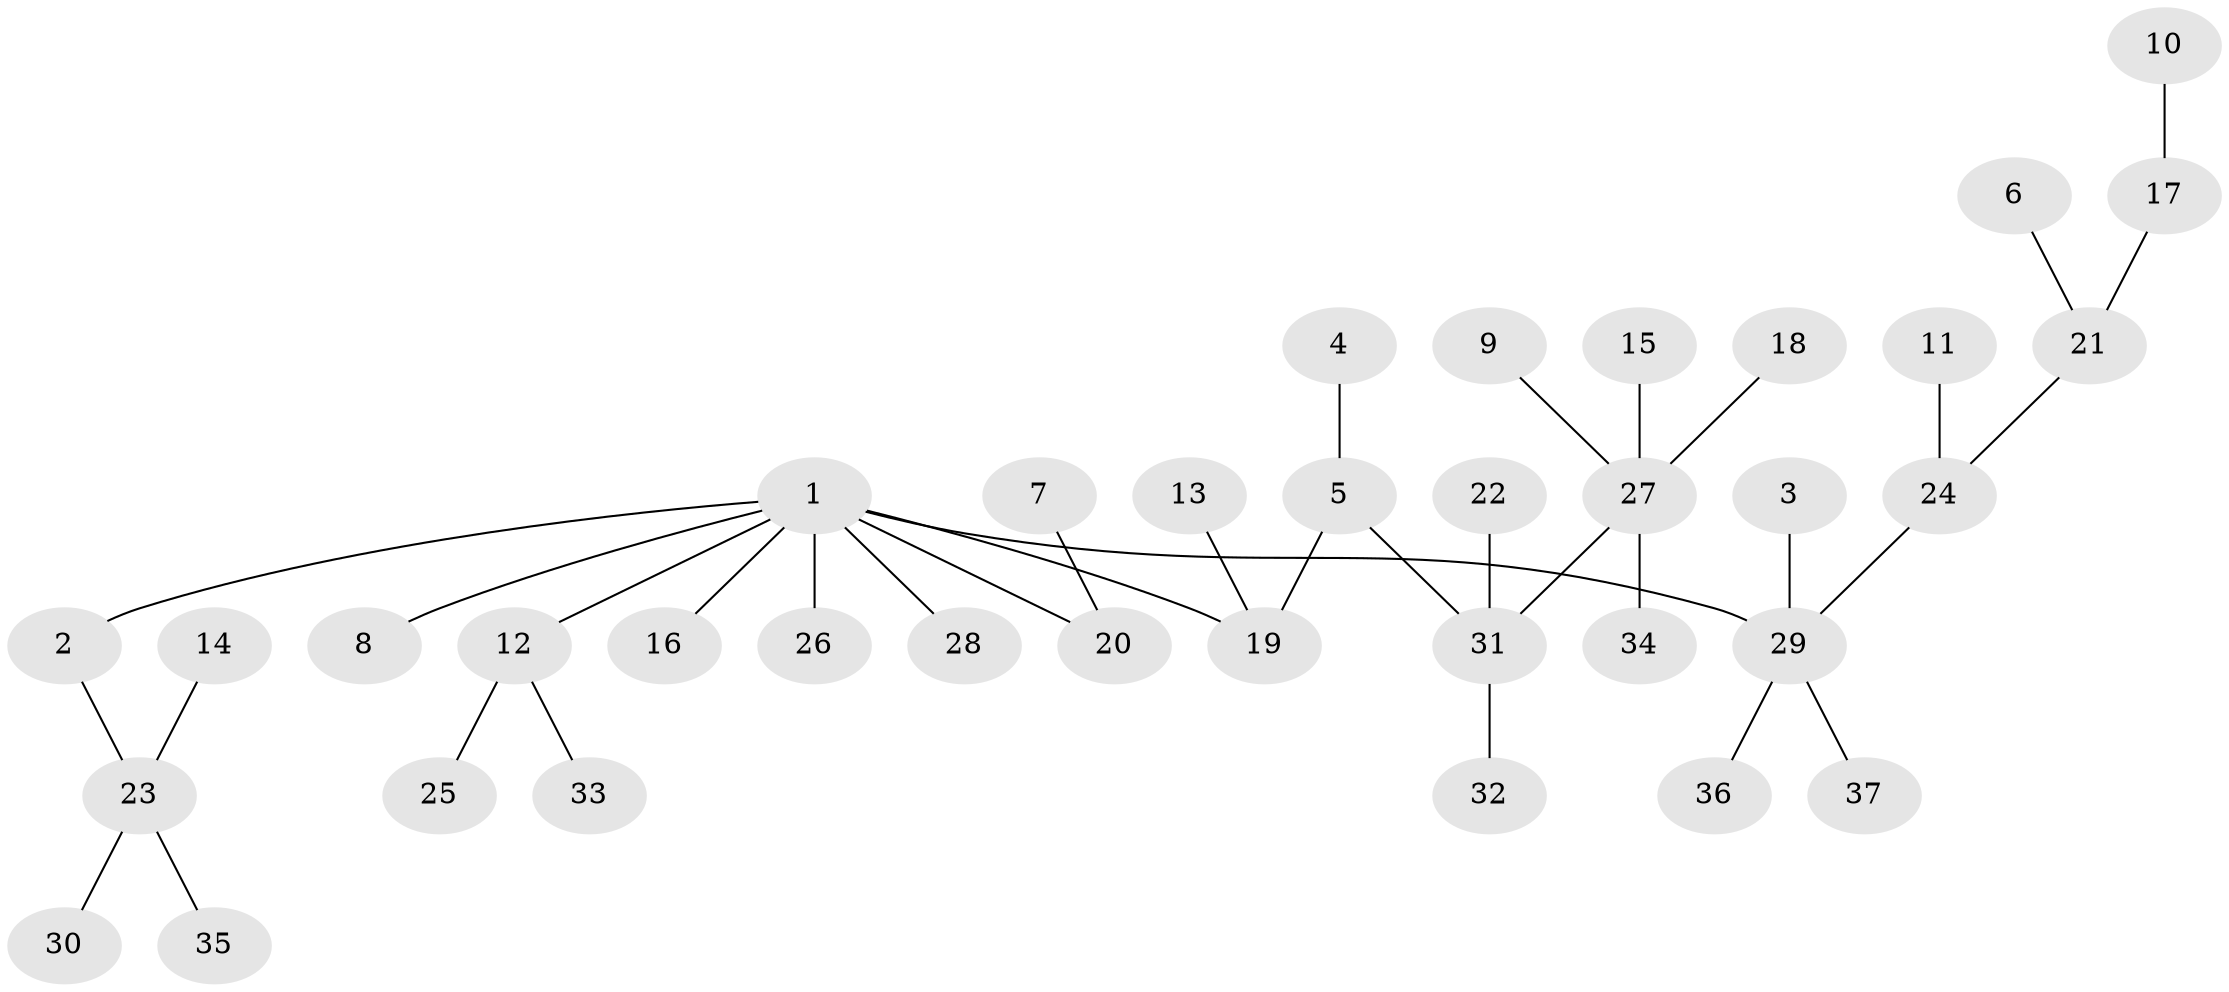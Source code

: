 // original degree distribution, {6: 0.04054054054054054, 4: 0.0945945945945946, 3: 0.08108108108108109, 7: 0.013513513513513514, 1: 0.5675675675675675, 2: 0.1891891891891892, 5: 0.013513513513513514}
// Generated by graph-tools (version 1.1) at 2025/26/03/09/25 03:26:27]
// undirected, 37 vertices, 36 edges
graph export_dot {
graph [start="1"]
  node [color=gray90,style=filled];
  1;
  2;
  3;
  4;
  5;
  6;
  7;
  8;
  9;
  10;
  11;
  12;
  13;
  14;
  15;
  16;
  17;
  18;
  19;
  20;
  21;
  22;
  23;
  24;
  25;
  26;
  27;
  28;
  29;
  30;
  31;
  32;
  33;
  34;
  35;
  36;
  37;
  1 -- 2 [weight=1.0];
  1 -- 8 [weight=1.0];
  1 -- 12 [weight=1.0];
  1 -- 16 [weight=1.0];
  1 -- 19 [weight=1.0];
  1 -- 20 [weight=1.0];
  1 -- 26 [weight=1.0];
  1 -- 28 [weight=1.0];
  1 -- 29 [weight=1.0];
  2 -- 23 [weight=1.0];
  3 -- 29 [weight=1.0];
  4 -- 5 [weight=1.0];
  5 -- 19 [weight=1.0];
  5 -- 31 [weight=1.0];
  6 -- 21 [weight=1.0];
  7 -- 20 [weight=1.0];
  9 -- 27 [weight=1.0];
  10 -- 17 [weight=1.0];
  11 -- 24 [weight=1.0];
  12 -- 25 [weight=1.0];
  12 -- 33 [weight=1.0];
  13 -- 19 [weight=1.0];
  14 -- 23 [weight=1.0];
  15 -- 27 [weight=1.0];
  17 -- 21 [weight=1.0];
  18 -- 27 [weight=1.0];
  21 -- 24 [weight=1.0];
  22 -- 31 [weight=1.0];
  23 -- 30 [weight=1.0];
  23 -- 35 [weight=1.0];
  24 -- 29 [weight=1.0];
  27 -- 31 [weight=1.0];
  27 -- 34 [weight=1.0];
  29 -- 36 [weight=1.0];
  29 -- 37 [weight=1.0];
  31 -- 32 [weight=1.0];
}
